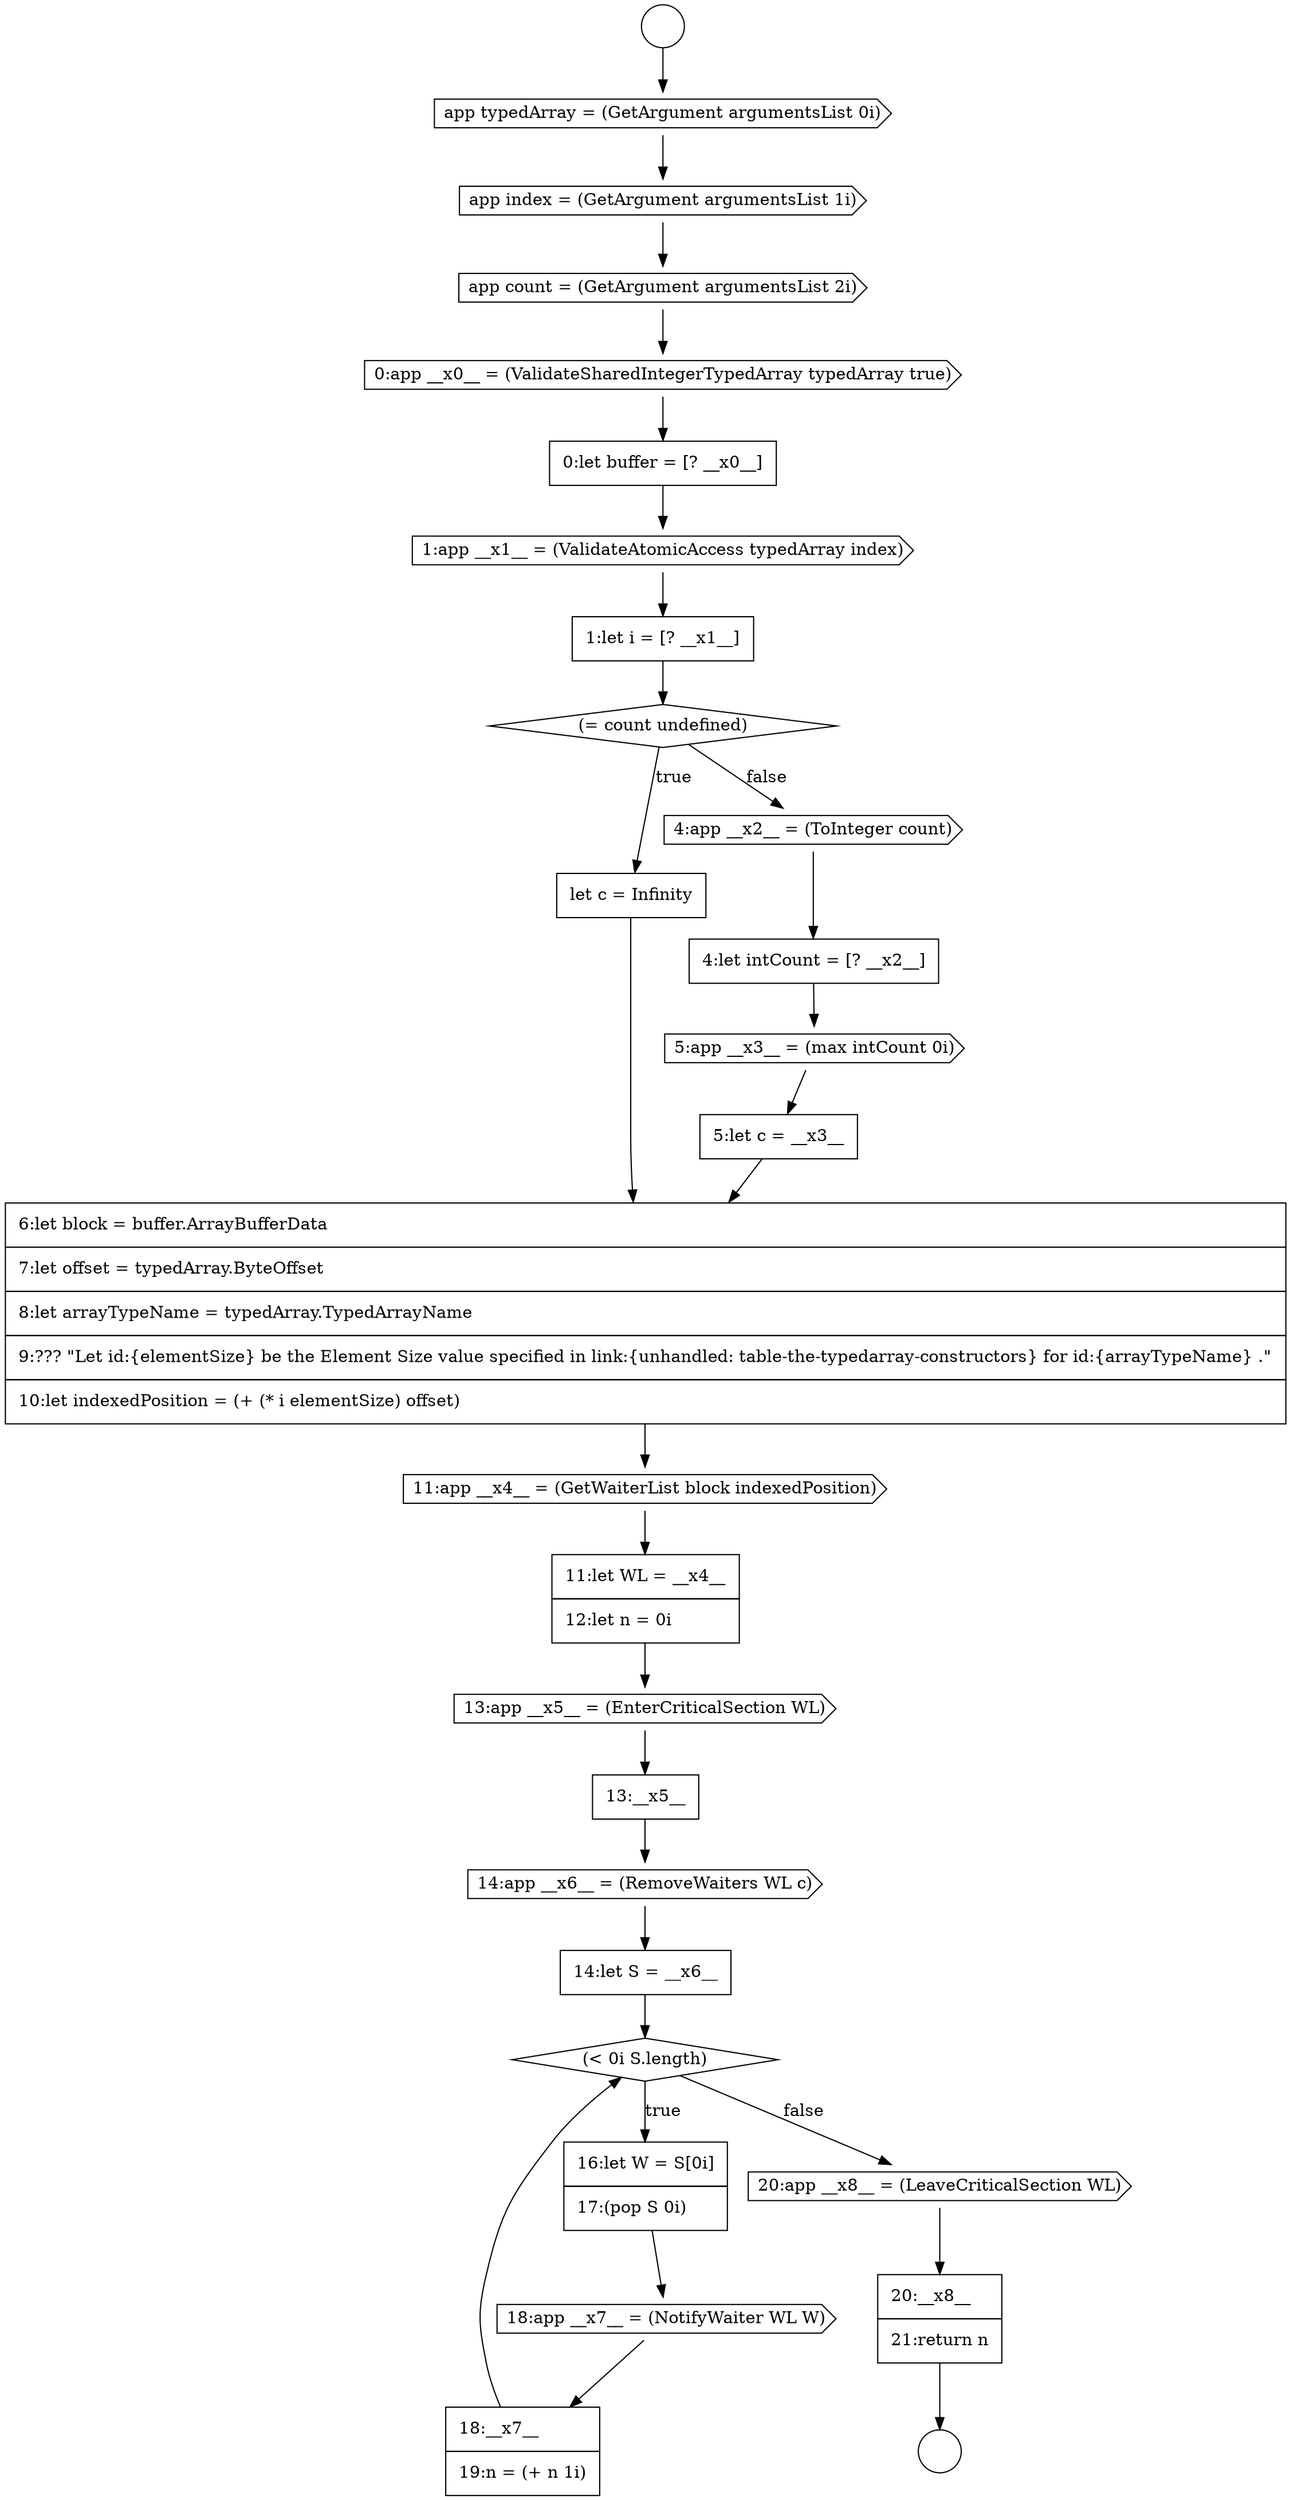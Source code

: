 digraph {
  node17569 [shape=none, margin=0, label=<<font color="black">
    <table border="0" cellborder="1" cellspacing="0" cellpadding="10">
      <tr><td align="left">20:__x8__</td></tr>
      <tr><td align="left">21:return n</td></tr>
    </table>
  </font>> color="black" fillcolor="white" style=filled]
  node17556 [shape=none, margin=0, label=<<font color="black">
    <table border="0" cellborder="1" cellspacing="0" cellpadding="10">
      <tr><td align="left">5:let c = __x3__</td></tr>
    </table>
  </font>> color="black" fillcolor="white" style=filled]
  node17560 [shape=cds, label=<<font color="black">13:app __x5__ = (EnterCriticalSection WL)</font>> color="black" fillcolor="white" style=filled]
  node17555 [shape=cds, label=<<font color="black">5:app __x3__ = (max intCount 0i)</font>> color="black" fillcolor="white" style=filled]
  node17567 [shape=none, margin=0, label=<<font color="black">
    <table border="0" cellborder="1" cellspacing="0" cellpadding="10">
      <tr><td align="left">18:__x7__</td></tr>
      <tr><td align="left">19:n = (+ n 1i)</td></tr>
    </table>
  </font>> color="black" fillcolor="white" style=filled]
  node17550 [shape=none, margin=0, label=<<font color="black">
    <table border="0" cellborder="1" cellspacing="0" cellpadding="10">
      <tr><td align="left">1:let i = [? __x1__]</td></tr>
    </table>
  </font>> color="black" fillcolor="white" style=filled]
  node17568 [shape=cds, label=<<font color="black">20:app __x8__ = (LeaveCriticalSection WL)</font>> color="black" fillcolor="white" style=filled]
  node17554 [shape=none, margin=0, label=<<font color="black">
    <table border="0" cellborder="1" cellspacing="0" cellpadding="10">
      <tr><td align="left">4:let intCount = [? __x2__]</td></tr>
    </table>
  </font>> color="black" fillcolor="white" style=filled]
  node17547 [shape=cds, label=<<font color="black">0:app __x0__ = (ValidateSharedIntegerTypedArray typedArray true)</font>> color="black" fillcolor="white" style=filled]
  node17558 [shape=cds, label=<<font color="black">11:app __x4__ = (GetWaiterList block indexedPosition)</font>> color="black" fillcolor="white" style=filled]
  node17552 [shape=none, margin=0, label=<<font color="black">
    <table border="0" cellborder="1" cellspacing="0" cellpadding="10">
      <tr><td align="left">let c = Infinity</td></tr>
    </table>
  </font>> color="black" fillcolor="white" style=filled]
  node17553 [shape=cds, label=<<font color="black">4:app __x2__ = (ToInteger count)</font>> color="black" fillcolor="white" style=filled]
  node17566 [shape=cds, label=<<font color="black">18:app __x7__ = (NotifyWaiter WL W)</font>> color="black" fillcolor="white" style=filled]
  node17549 [shape=cds, label=<<font color="black">1:app __x1__ = (ValidateAtomicAccess typedArray index)</font>> color="black" fillcolor="white" style=filled]
  node17545 [shape=cds, label=<<font color="black">app index = (GetArgument argumentsList 1i)</font>> color="black" fillcolor="white" style=filled]
  node17562 [shape=cds, label=<<font color="black">14:app __x6__ = (RemoveWaiters WL c)</font>> color="black" fillcolor="white" style=filled]
  node17546 [shape=cds, label=<<font color="black">app count = (GetArgument argumentsList 2i)</font>> color="black" fillcolor="white" style=filled]
  node17559 [shape=none, margin=0, label=<<font color="black">
    <table border="0" cellborder="1" cellspacing="0" cellpadding="10">
      <tr><td align="left">11:let WL = __x4__</td></tr>
      <tr><td align="left">12:let n = 0i</td></tr>
    </table>
  </font>> color="black" fillcolor="white" style=filled]
  node17563 [shape=none, margin=0, label=<<font color="black">
    <table border="0" cellborder="1" cellspacing="0" cellpadding="10">
      <tr><td align="left">14:let S = __x6__</td></tr>
    </table>
  </font>> color="black" fillcolor="white" style=filled]
  node17542 [shape=circle label=" " color="black" fillcolor="white" style=filled]
  node17564 [shape=diamond, label=<<font color="black">(&lt; 0i S.length)</font>> color="black" fillcolor="white" style=filled]
  node17551 [shape=diamond, label=<<font color="black">(= count undefined)</font>> color="black" fillcolor="white" style=filled]
  node17543 [shape=circle label=" " color="black" fillcolor="white" style=filled]
  node17565 [shape=none, margin=0, label=<<font color="black">
    <table border="0" cellborder="1" cellspacing="0" cellpadding="10">
      <tr><td align="left">16:let W = S[0i]</td></tr>
      <tr><td align="left">17:(pop S 0i)</td></tr>
    </table>
  </font>> color="black" fillcolor="white" style=filled]
  node17544 [shape=cds, label=<<font color="black">app typedArray = (GetArgument argumentsList 0i)</font>> color="black" fillcolor="white" style=filled]
  node17561 [shape=none, margin=0, label=<<font color="black">
    <table border="0" cellborder="1" cellspacing="0" cellpadding="10">
      <tr><td align="left">13:__x5__</td></tr>
    </table>
  </font>> color="black" fillcolor="white" style=filled]
  node17548 [shape=none, margin=0, label=<<font color="black">
    <table border="0" cellborder="1" cellspacing="0" cellpadding="10">
      <tr><td align="left">0:let buffer = [? __x0__]</td></tr>
    </table>
  </font>> color="black" fillcolor="white" style=filled]
  node17557 [shape=none, margin=0, label=<<font color="black">
    <table border="0" cellborder="1" cellspacing="0" cellpadding="10">
      <tr><td align="left">6:let block = buffer.ArrayBufferData</td></tr>
      <tr><td align="left">7:let offset = typedArray.ByteOffset</td></tr>
      <tr><td align="left">8:let arrayTypeName = typedArray.TypedArrayName</td></tr>
      <tr><td align="left">9:??? &quot;Let id:{elementSize} be the Element Size value specified in link:{unhandled: table-the-typedarray-constructors} for id:{arrayTypeName} .&quot;</td></tr>
      <tr><td align="left">10:let indexedPosition = (+ (* i elementSize) offset)</td></tr>
    </table>
  </font>> color="black" fillcolor="white" style=filled]
  node17553 -> node17554 [ color="black"]
  node17559 -> node17560 [ color="black"]
  node17547 -> node17548 [ color="black"]
  node17560 -> node17561 [ color="black"]
  node17557 -> node17558 [ color="black"]
  node17551 -> node17552 [label=<<font color="black">true</font>> color="black"]
  node17551 -> node17553 [label=<<font color="black">false</font>> color="black"]
  node17561 -> node17562 [ color="black"]
  node17556 -> node17557 [ color="black"]
  node17552 -> node17557 [ color="black"]
  node17569 -> node17543 [ color="black"]
  node17565 -> node17566 [ color="black"]
  node17549 -> node17550 [ color="black"]
  node17562 -> node17563 [ color="black"]
  node17558 -> node17559 [ color="black"]
  node17546 -> node17547 [ color="black"]
  node17567 -> node17564 [ color="black"]
  node17564 -> node17565 [label=<<font color="black">true</font>> color="black"]
  node17564 -> node17568 [label=<<font color="black">false</font>> color="black"]
  node17544 -> node17545 [ color="black"]
  node17568 -> node17569 [ color="black"]
  node17550 -> node17551 [ color="black"]
  node17548 -> node17549 [ color="black"]
  node17554 -> node17555 [ color="black"]
  node17563 -> node17564 [ color="black"]
  node17555 -> node17556 [ color="black"]
  node17545 -> node17546 [ color="black"]
  node17566 -> node17567 [ color="black"]
  node17542 -> node17544 [ color="black"]
}
